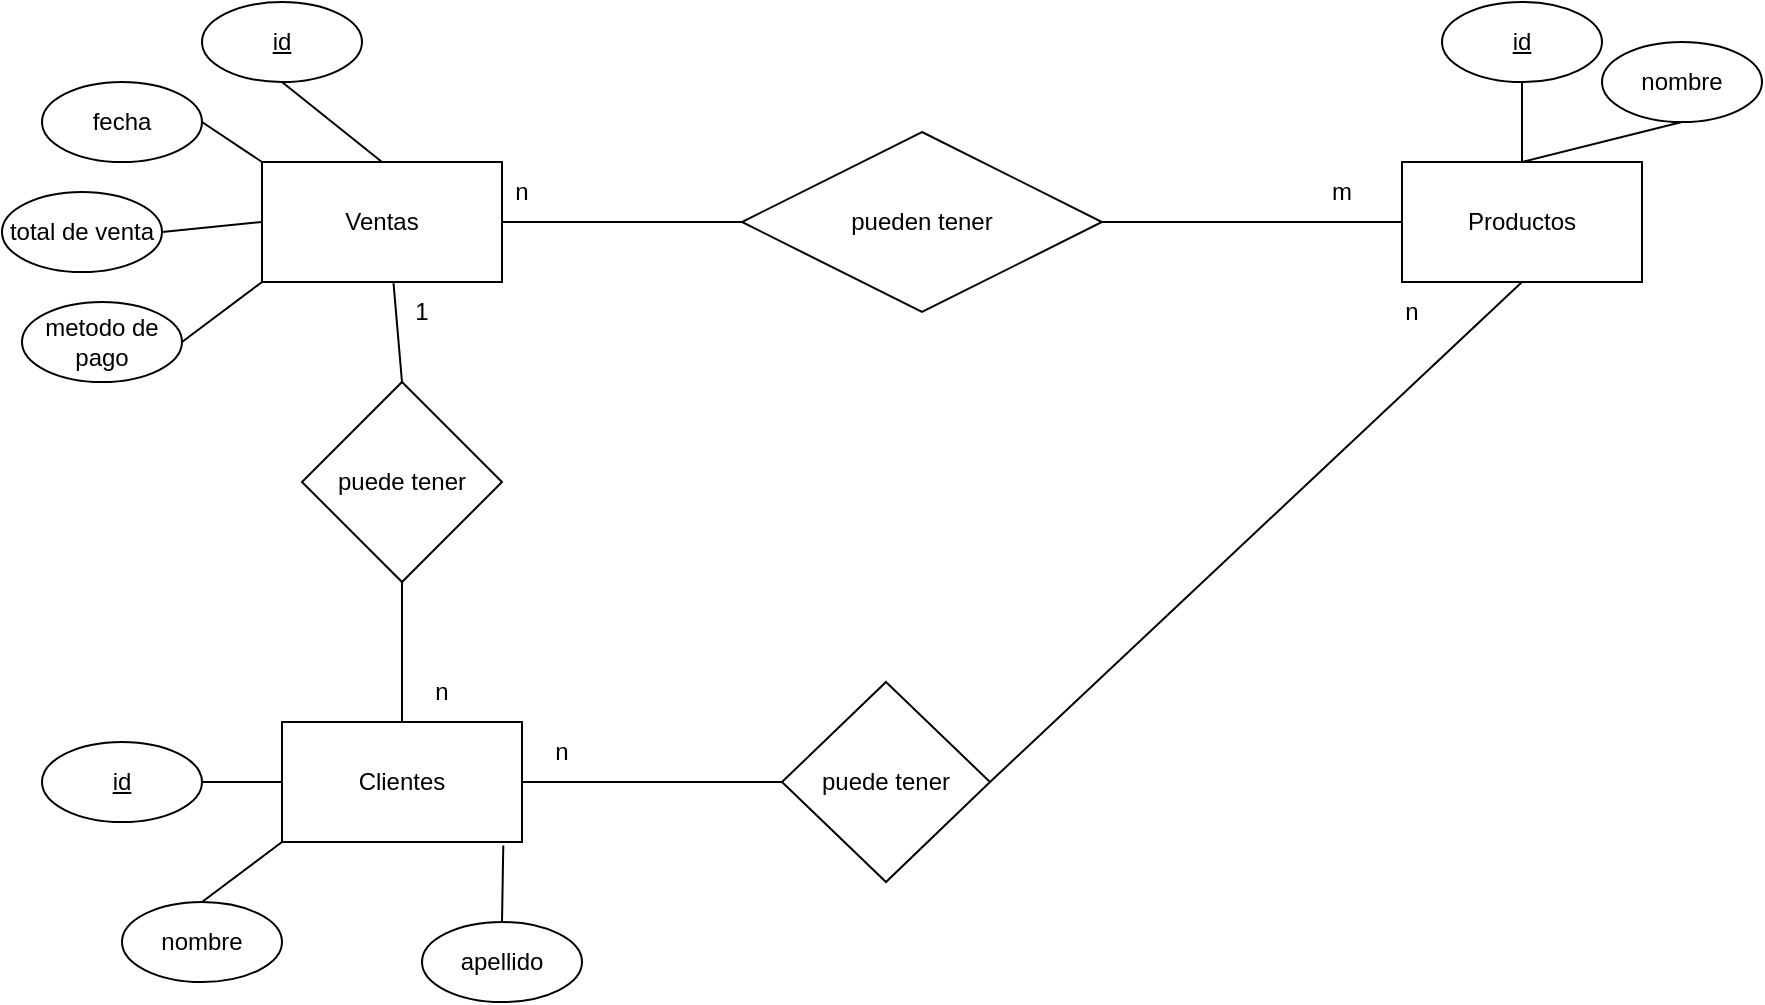 <mxfile version="26.0.14">
  <diagram name="Página-1" id="91Nppu3xEneUzSsuaj2c">
    <mxGraphModel dx="2117" dy="563" grid="1" gridSize="10" guides="1" tooltips="1" connect="1" arrows="1" fold="1" page="1" pageScale="1" pageWidth="827" pageHeight="1169" math="0" shadow="0">
      <root>
        <mxCell id="0" />
        <mxCell id="1" parent="0" />
        <mxCell id="6ocGh_l60xOqaH8BnGgY-11" value="" style="rounded=0;whiteSpace=wrap;html=1;" parent="1" vertex="1">
          <mxGeometry x="100" y="360" width="120" height="60" as="geometry" />
        </mxCell>
        <mxCell id="6ocGh_l60xOqaH8BnGgY-12" value="Clientes" style="text;html=1;align=center;verticalAlign=middle;whiteSpace=wrap;rounded=0;" parent="1" vertex="1">
          <mxGeometry x="130" y="375" width="60" height="30" as="geometry" />
        </mxCell>
        <mxCell id="6ocGh_l60xOqaH8BnGgY-13" value="" style="rounded=0;whiteSpace=wrap;html=1;" parent="1" vertex="1">
          <mxGeometry x="90" y="80" width="120" height="60" as="geometry" />
        </mxCell>
        <mxCell id="6ocGh_l60xOqaH8BnGgY-14" value="Ventas" style="text;html=1;align=center;verticalAlign=middle;whiteSpace=wrap;rounded=0;" parent="1" vertex="1">
          <mxGeometry x="120" y="95" width="60" height="30" as="geometry" />
        </mxCell>
        <mxCell id="6ocGh_l60xOqaH8BnGgY-18" value="" style="endArrow=none;html=1;rounded=0;exitX=1;exitY=0.5;exitDx=0;exitDy=0;entryX=0;entryY=0.5;entryDx=0;entryDy=0;" parent="1" source="6ocGh_l60xOqaH8BnGgY-13" target="UZfkf-di7USJlHqXqFHt-1" edge="1">
          <mxGeometry width="50" height="50" relative="1" as="geometry">
            <mxPoint x="440" y="230" as="sourcePoint" />
            <mxPoint x="400" y="110" as="targetPoint" />
            <Array as="points" />
          </mxGeometry>
        </mxCell>
        <mxCell id="6ocGh_l60xOqaH8BnGgY-21" value="&lt;u&gt;id&lt;/u&gt;" style="ellipse;whiteSpace=wrap;html=1;" parent="1" vertex="1">
          <mxGeometry x="60" width="80" height="40" as="geometry" />
        </mxCell>
        <mxCell id="6ocGh_l60xOqaH8BnGgY-26" value="fecha" style="ellipse;whiteSpace=wrap;html=1;" parent="1" vertex="1">
          <mxGeometry x="-20" y="40" width="80" height="40" as="geometry" />
        </mxCell>
        <mxCell id="6ocGh_l60xOqaH8BnGgY-27" value="total de venta" style="ellipse;whiteSpace=wrap;html=1;" parent="1" vertex="1">
          <mxGeometry x="-40" y="95" width="80" height="40" as="geometry" />
        </mxCell>
        <mxCell id="6ocGh_l60xOqaH8BnGgY-28" value="" style="endArrow=none;html=1;rounded=0;entryX=1;entryY=0.5;entryDx=0;entryDy=0;exitX=0;exitY=0;exitDx=0;exitDy=0;" parent="1" source="6ocGh_l60xOqaH8BnGgY-13" target="6ocGh_l60xOqaH8BnGgY-26" edge="1">
          <mxGeometry width="50" height="50" relative="1" as="geometry">
            <mxPoint x="60" y="220" as="sourcePoint" />
            <mxPoint x="110" y="170" as="targetPoint" />
          </mxGeometry>
        </mxCell>
        <mxCell id="6ocGh_l60xOqaH8BnGgY-29" value="" style="endArrow=none;html=1;rounded=0;entryX=0.5;entryY=1;entryDx=0;entryDy=0;exitX=0.5;exitY=0;exitDx=0;exitDy=0;" parent="1" source="6ocGh_l60xOqaH8BnGgY-13" target="6ocGh_l60xOqaH8BnGgY-21" edge="1">
          <mxGeometry width="50" height="50" relative="1" as="geometry">
            <mxPoint x="40" y="220" as="sourcePoint" />
            <mxPoint x="90" y="170" as="targetPoint" />
          </mxGeometry>
        </mxCell>
        <mxCell id="6ocGh_l60xOqaH8BnGgY-30" value="" style="endArrow=none;html=1;rounded=0;exitX=1;exitY=0.5;exitDx=0;exitDy=0;entryX=0;entryY=0.5;entryDx=0;entryDy=0;" parent="1" source="6ocGh_l60xOqaH8BnGgY-27" target="6ocGh_l60xOqaH8BnGgY-13" edge="1">
          <mxGeometry width="50" height="50" relative="1" as="geometry">
            <mxPoint x="90" y="240" as="sourcePoint" />
            <mxPoint x="140" y="190" as="targetPoint" />
          </mxGeometry>
        </mxCell>
        <mxCell id="6ocGh_l60xOqaH8BnGgY-31" value="" style="endArrow=none;html=1;rounded=0;entryX=0.548;entryY=1.009;entryDx=0;entryDy=0;entryPerimeter=0;exitX=0.5;exitY=0;exitDx=0;exitDy=0;" parent="1" source="6ocGh_l60xOqaH8BnGgY-64" target="6ocGh_l60xOqaH8BnGgY-13" edge="1">
          <mxGeometry width="50" height="50" relative="1" as="geometry">
            <mxPoint x="70" y="270" as="sourcePoint" />
            <mxPoint x="120" y="220" as="targetPoint" />
          </mxGeometry>
        </mxCell>
        <mxCell id="6ocGh_l60xOqaH8BnGgY-33" value="metodo de pago" style="ellipse;whiteSpace=wrap;html=1;" parent="1" vertex="1">
          <mxGeometry x="-30" y="150" width="80" height="40" as="geometry" />
        </mxCell>
        <mxCell id="6ocGh_l60xOqaH8BnGgY-34" value="" style="endArrow=none;html=1;rounded=0;exitX=1;exitY=0.5;exitDx=0;exitDy=0;entryX=0;entryY=1;entryDx=0;entryDy=0;" parent="1" source="6ocGh_l60xOqaH8BnGgY-33" target="6ocGh_l60xOqaH8BnGgY-13" edge="1">
          <mxGeometry width="50" height="50" relative="1" as="geometry">
            <mxPoint x="80" y="250" as="sourcePoint" />
            <mxPoint x="130" y="200" as="targetPoint" />
          </mxGeometry>
        </mxCell>
        <mxCell id="6ocGh_l60xOqaH8BnGgY-35" value="&lt;u&gt;id&lt;/u&gt;" style="ellipse;whiteSpace=wrap;html=1;" parent="1" vertex="1">
          <mxGeometry x="-20" y="370" width="80" height="40" as="geometry" />
        </mxCell>
        <mxCell id="6ocGh_l60xOqaH8BnGgY-36" value="nombre" style="ellipse;whiteSpace=wrap;html=1;" parent="1" vertex="1">
          <mxGeometry x="20" y="450" width="80" height="40" as="geometry" />
        </mxCell>
        <mxCell id="6ocGh_l60xOqaH8BnGgY-37" value="apellido" style="ellipse;whiteSpace=wrap;html=1;" parent="1" vertex="1">
          <mxGeometry x="170" y="460" width="80" height="40" as="geometry" />
        </mxCell>
        <mxCell id="6ocGh_l60xOqaH8BnGgY-47" value="n" style="text;html=1;align=center;verticalAlign=middle;whiteSpace=wrap;rounded=0;" parent="1" vertex="1">
          <mxGeometry x="190" y="80" width="60" height="30" as="geometry" />
        </mxCell>
        <mxCell id="6ocGh_l60xOqaH8BnGgY-49" value="" style="endArrow=none;html=1;rounded=0;exitX=1;exitY=0.5;exitDx=0;exitDy=0;" parent="1" source="UZfkf-di7USJlHqXqFHt-1" edge="1">
          <mxGeometry width="50" height="50" relative="1" as="geometry">
            <mxPoint x="520" y="110" as="sourcePoint" />
            <mxPoint x="700" y="110" as="targetPoint" />
          </mxGeometry>
        </mxCell>
        <mxCell id="6ocGh_l60xOqaH8BnGgY-50" value="" style="rounded=0;whiteSpace=wrap;html=1;" parent="1" vertex="1">
          <mxGeometry x="660" y="80" width="120" height="60" as="geometry" />
        </mxCell>
        <mxCell id="6ocGh_l60xOqaH8BnGgY-51" value="Productos" style="text;html=1;align=center;verticalAlign=middle;whiteSpace=wrap;rounded=0;" parent="1" vertex="1">
          <mxGeometry x="690" y="95" width="60" height="30" as="geometry" />
        </mxCell>
        <mxCell id="6ocGh_l60xOqaH8BnGgY-52" value="&lt;u&gt;id&lt;/u&gt;" style="ellipse;whiteSpace=wrap;html=1;" parent="1" vertex="1">
          <mxGeometry x="680" width="80" height="40" as="geometry" />
        </mxCell>
        <mxCell id="6ocGh_l60xOqaH8BnGgY-53" value="nombre" style="ellipse;whiteSpace=wrap;html=1;" parent="1" vertex="1">
          <mxGeometry x="760" y="20" width="80" height="40" as="geometry" />
        </mxCell>
        <mxCell id="6ocGh_l60xOqaH8BnGgY-54" value="" style="endArrow=none;html=1;rounded=0;exitX=0.5;exitY=0;exitDx=0;exitDy=0;entryX=0.5;entryY=1;entryDx=0;entryDy=0;" parent="1" source="6ocGh_l60xOqaH8BnGgY-50" target="6ocGh_l60xOqaH8BnGgY-52" edge="1">
          <mxGeometry width="50" height="50" relative="1" as="geometry">
            <mxPoint x="700" y="320" as="sourcePoint" />
            <mxPoint x="750" y="270" as="targetPoint" />
          </mxGeometry>
        </mxCell>
        <mxCell id="6ocGh_l60xOqaH8BnGgY-55" value="" style="endArrow=none;html=1;rounded=0;exitX=0.5;exitY=0;exitDx=0;exitDy=0;entryX=0.5;entryY=1;entryDx=0;entryDy=0;" parent="1" source="6ocGh_l60xOqaH8BnGgY-50" target="6ocGh_l60xOqaH8BnGgY-53" edge="1">
          <mxGeometry width="50" height="50" relative="1" as="geometry">
            <mxPoint x="900" y="220" as="sourcePoint" />
            <mxPoint x="950" y="170" as="targetPoint" />
          </mxGeometry>
        </mxCell>
        <mxCell id="6ocGh_l60xOqaH8BnGgY-57" value="m" style="text;html=1;align=center;verticalAlign=middle;whiteSpace=wrap;rounded=0;" parent="1" vertex="1">
          <mxGeometry x="600" y="80" width="60" height="30" as="geometry" />
        </mxCell>
        <mxCell id="6ocGh_l60xOqaH8BnGgY-59" value="1" style="text;html=1;align=center;verticalAlign=middle;whiteSpace=wrap;rounded=0;" parent="1" vertex="1">
          <mxGeometry x="140" y="140" width="60" height="30" as="geometry" />
        </mxCell>
        <mxCell id="6ocGh_l60xOqaH8BnGgY-60" value="n" style="text;html=1;align=center;verticalAlign=middle;whiteSpace=wrap;rounded=0;" parent="1" vertex="1">
          <mxGeometry x="150" y="330" width="60" height="30" as="geometry" />
        </mxCell>
        <mxCell id="6ocGh_l60xOqaH8BnGgY-61" value="" style="endArrow=none;html=1;rounded=0;entryX=0;entryY=1;entryDx=0;entryDy=0;exitX=0.5;exitY=0;exitDx=0;exitDy=0;" parent="1" source="6ocGh_l60xOqaH8BnGgY-36" target="6ocGh_l60xOqaH8BnGgY-11" edge="1">
          <mxGeometry width="50" height="50" relative="1" as="geometry">
            <mxPoint x="120" y="470" as="sourcePoint" />
            <mxPoint x="100" y="290" as="targetPoint" />
          </mxGeometry>
        </mxCell>
        <mxCell id="6ocGh_l60xOqaH8BnGgY-62" value="" style="endArrow=none;html=1;rounded=0;exitX=0.5;exitY=0;exitDx=0;exitDy=0;entryX=0.922;entryY=1.029;entryDx=0;entryDy=0;entryPerimeter=0;" parent="1" source="6ocGh_l60xOqaH8BnGgY-37" target="6ocGh_l60xOqaH8BnGgY-11" edge="1">
          <mxGeometry width="50" height="50" relative="1" as="geometry">
            <mxPoint x="30" y="320" as="sourcePoint" />
            <mxPoint x="80" y="270" as="targetPoint" />
          </mxGeometry>
        </mxCell>
        <mxCell id="6ocGh_l60xOqaH8BnGgY-63" value="" style="endArrow=none;html=1;rounded=0;exitX=1;exitY=0.5;exitDx=0;exitDy=0;entryX=0;entryY=0.5;entryDx=0;entryDy=0;" parent="1" source="6ocGh_l60xOqaH8BnGgY-35" target="6ocGh_l60xOqaH8BnGgY-11" edge="1">
          <mxGeometry width="50" height="50" relative="1" as="geometry">
            <mxPoint x="70" y="360" as="sourcePoint" />
            <mxPoint x="120" y="310" as="targetPoint" />
          </mxGeometry>
        </mxCell>
        <mxCell id="6ocGh_l60xOqaH8BnGgY-65" value="" style="endArrow=none;html=1;rounded=0;exitX=0.5;exitY=0;exitDx=0;exitDy=0;entryX=0.5;entryY=1;entryDx=0;entryDy=0;" parent="1" source="6ocGh_l60xOqaH8BnGgY-11" target="6ocGh_l60xOqaH8BnGgY-64" edge="1">
          <mxGeometry width="50" height="50" relative="1" as="geometry">
            <mxPoint x="160" y="360" as="sourcePoint" />
            <mxPoint x="160" y="300" as="targetPoint" />
          </mxGeometry>
        </mxCell>
        <mxCell id="6ocGh_l60xOqaH8BnGgY-64" value="puede tener" style="rhombus;whiteSpace=wrap;html=1;" parent="1" vertex="1">
          <mxGeometry x="110" y="190" width="100" height="100" as="geometry" />
        </mxCell>
        <mxCell id="6ocGh_l60xOqaH8BnGgY-67" value="" style="endArrow=none;html=1;rounded=0;exitX=1;exitY=0.5;exitDx=0;exitDy=0;entryX=0;entryY=0.5;entryDx=0;entryDy=0;" parent="1" source="6ocGh_l60xOqaH8BnGgY-11" target="6ocGh_l60xOqaH8BnGgY-72" edge="1">
          <mxGeometry width="50" height="50" relative="1" as="geometry">
            <mxPoint x="490" y="440" as="sourcePoint" />
            <mxPoint x="480" y="390" as="targetPoint" />
          </mxGeometry>
        </mxCell>
        <mxCell id="6ocGh_l60xOqaH8BnGgY-72" value="puede tener" style="rhombus;whiteSpace=wrap;html=1;" parent="1" vertex="1">
          <mxGeometry x="350" y="340" width="104" height="100" as="geometry" />
        </mxCell>
        <mxCell id="6ocGh_l60xOqaH8BnGgY-75" value="" style="endArrow=none;html=1;rounded=0;exitX=1;exitY=0.5;exitDx=0;exitDy=0;entryX=0.5;entryY=1;entryDx=0;entryDy=0;" parent="1" source="6ocGh_l60xOqaH8BnGgY-72" target="6ocGh_l60xOqaH8BnGgY-50" edge="1">
          <mxGeometry width="50" height="50" relative="1" as="geometry">
            <mxPoint x="600" y="390" as="sourcePoint" />
            <mxPoint x="460" y="220" as="targetPoint" />
            <Array as="points" />
          </mxGeometry>
        </mxCell>
        <mxCell id="6ocGh_l60xOqaH8BnGgY-77" value="n" style="text;html=1;align=center;verticalAlign=middle;whiteSpace=wrap;rounded=0;" parent="1" vertex="1">
          <mxGeometry x="210" y="360" width="60" height="30" as="geometry" />
        </mxCell>
        <mxCell id="6ocGh_l60xOqaH8BnGgY-80" value="n" style="text;html=1;align=center;verticalAlign=middle;whiteSpace=wrap;rounded=0;" parent="1" vertex="1">
          <mxGeometry x="635" y="140" width="60" height="30" as="geometry" />
        </mxCell>
        <mxCell id="UZfkf-di7USJlHqXqFHt-1" value="pueden tener" style="shape=rhombus;perimeter=rhombusPerimeter;whiteSpace=wrap;html=1;align=center;" parent="1" vertex="1">
          <mxGeometry x="330" y="65" width="180" height="90" as="geometry" />
        </mxCell>
      </root>
    </mxGraphModel>
  </diagram>
</mxfile>
